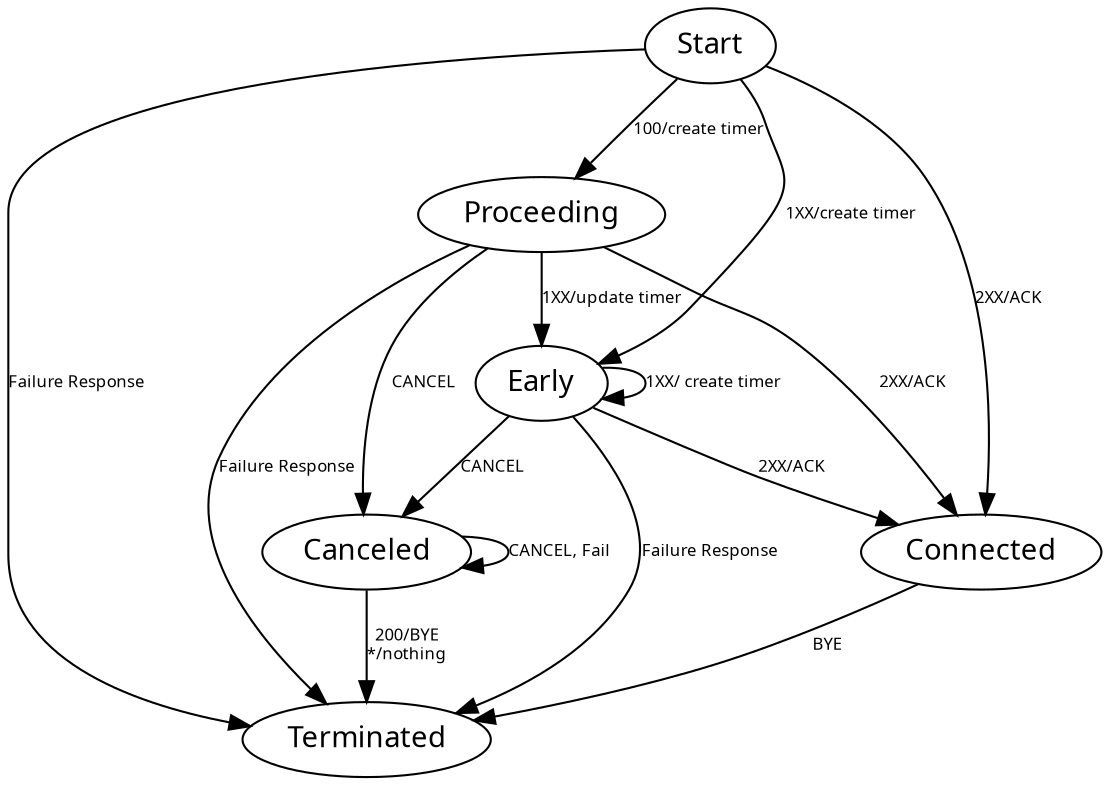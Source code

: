 digraph ClientInviteSession {
	node [ fonstsize=8 fontname="VeraSans-Roman" ]
	graph
	[
//		ranksep=1.5 // modify to shrink nodes etc
//		nodesep=1.5
		fontsize=8
		fontname="VeraSans-Roman"
		labelfontsize=8
		labelfontname="VeraSans-Roman"
	]

	edge
	[
		fontname="VeraSans-Roman"	
		fontsize=8
		arrowhead=normal
	]

// Now setup labels and visual stuff.

        fontname="VeraSans-Roman"

        Start -> Proceeding
                [ label="100/create timer" ]
        Start -> Early
                [ label="1XX/create timer" ]
        Early -> Early
              [ label="1XX/ create timer" ]
        Proceeding -> Early
                   [ label="1XX/update timer" ]
        Start -> Terminated
                 [ label="Failure Response" ]

        Proceeding -> Terminated
                   [ label="Failure Response" ]
          
          Proceeding -> Connected [ label="2XX/ACK" ]
          Proceeding -> Canceled [ label="CANCEL" ]
          Canceled -> Canceled [ label="CANCEL, Fail" ]
          Early -> Canceled [ label="CANCEL" ]
          Early -> Connected [ label="2XX/ACK" ]
          Connected -> Terminated [ label="BYE" ]
          Early -> Terminated [ label="Failure Response" ]
          Start -> Connected [ label="2XX/ACK" ]
          Canceled -> Terminated [ label="200/BYE\n*/nothing"]
}
